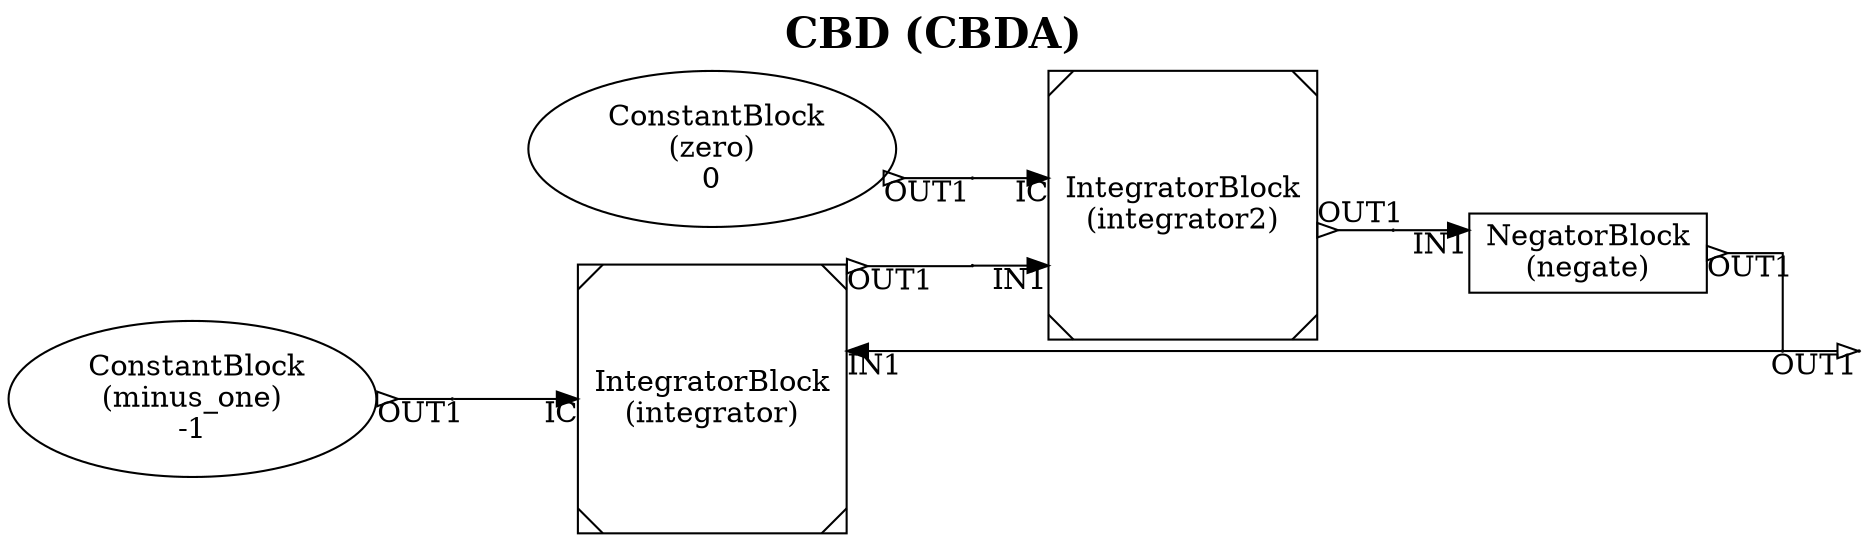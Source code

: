 // CBD model of the CBD block
// Created with CBD.converters.CBDDraw
digraph model {
 splines=ortho;
 label=<<B>CBD (CBDA)</B>>;
 labelloc="t";
 fontsize=20;
 rankdir="LR";
 node_4752143600 [label="IntegratorBlock\n(integrator)", shape=Msquare];
 inter_4765076160_OUT1 -> node_4752143600 [headlabel="IN1", arrowhead="normal", arrowtail="none", dir=both];
 inter_4765075920_OUT1 -> node_4752143600 [headlabel="IC", arrowhead="normal", arrowtail="none", dir=both];
 inter_4752143600_OUT1 [shape=point, width=0.01, height=0.01];
 node_4752143600 -> inter_4752143600_OUT1 [taillabel="OUT1", arrowtail="oinv", arrowhead="none", dir=both];
 node_4765073616 [label="IntegratorBlock\n(integrator2)", shape=Msquare];
 inter_4752143600_OUT1 -> node_4765073616 [headlabel="IN1", arrowhead="normal", arrowtail="none", dir=both];
 inter_4765076016_OUT1 -> node_4765073616 [headlabel="IC", arrowhead="normal", arrowtail="none", dir=both];
 inter_4765073616_OUT1 [shape=point, width=0.01, height=0.01];
 node_4765073616 -> inter_4765073616_OUT1 [taillabel="OUT1", arrowtail="oinv", arrowhead="none", dir=both];
 node_4765075920 [label=" ConstantBlock\n(minus_one)\n-1", shape=ellipse];
 inter_4765075920_OUT1 [shape=point, width=0.01, height=0.01];
 node_4765075920 -> inter_4765075920_OUT1 [taillabel="OUT1", arrowtail="oinv", arrowhead="none", dir=both];
 node_4765076016 [label=" ConstantBlock\n(zero)\n0", shape=ellipse];
 inter_4765076016_OUT1 [shape=point, width=0.01, height=0.01];
 node_4765076016 -> inter_4765076016_OUT1 [taillabel="OUT1", arrowtail="oinv", arrowhead="none", dir=both];
 node_4765076160 [label="NegatorBlock\n(negate)", shape=box];
 inter_4765073616_OUT1 -> node_4765076160 [headlabel="IN1", arrowhead="normal", arrowtail="none", dir=both];
 inter_4765076160_OUT1 [shape=point, width=0.01, height=0.01];
 node_4765076160 -> inter_4765076160_OUT1 [taillabel="OUT1", arrowtail="oinv", arrowhead="none", dir=both];
 node_4752143792_OUT1 [shape=point, width=0.01, height=0.01];
 inter_4765076160_OUT1 -> node_4752143792_OUT1 [headlabel="OUT1", arrowhead="onormal", arrowtail="none", dir=both];

}